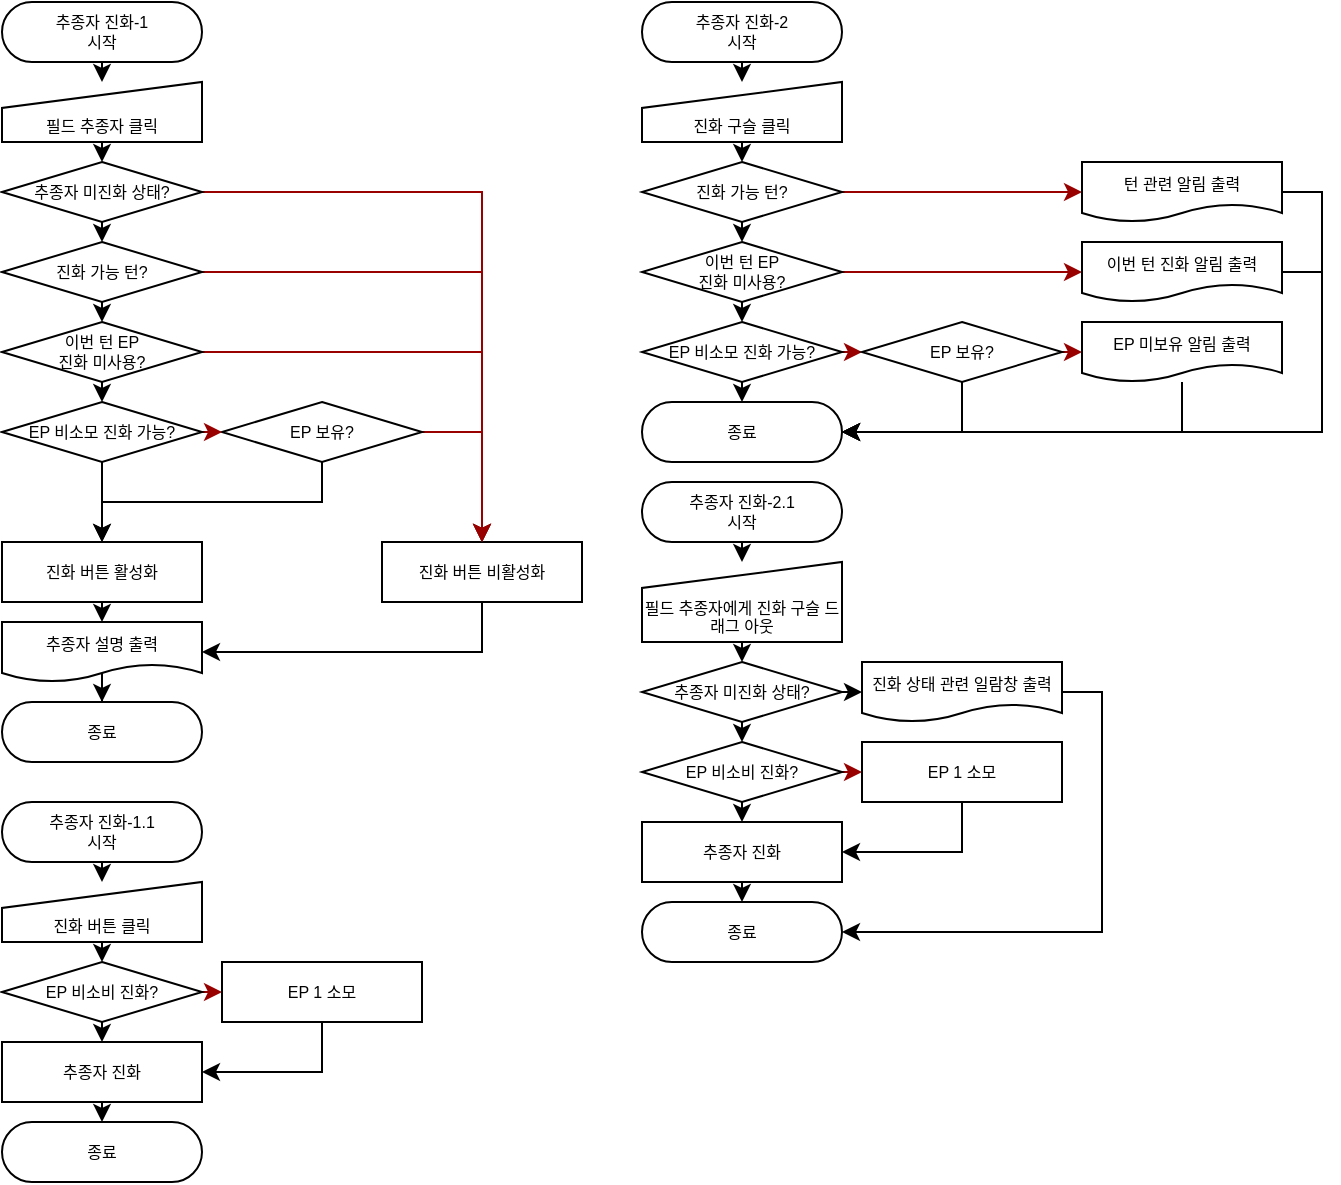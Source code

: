 <mxfile version="26.0.11">
  <diagram name="페이지-1" id="6uYW-KI6z_F9Z6ZDivfH">
    <mxGraphModel dx="393" dy="643" grid="1" gridSize="10" guides="1" tooltips="1" connect="1" arrows="1" fold="1" page="1" pageScale="1" pageWidth="827" pageHeight="1169" math="0" shadow="0">
      <root>
        <mxCell id="0" />
        <mxCell id="1" parent="0" />
        <mxCell id="k6bUnTlYldHakTgohKNd-16" style="edgeStyle=orthogonalEdgeStyle;rounded=0;orthogonalLoop=1;jettySize=auto;html=1;exitX=0.5;exitY=1;exitDx=0;exitDy=0;entryX=0.5;entryY=0;entryDx=0;entryDy=0;" edge="1" parent="1" source="k6bUnTlYldHakTgohKNd-1" target="k6bUnTlYldHakTgohKNd-2">
          <mxGeometry relative="1" as="geometry" />
        </mxCell>
        <mxCell id="k6bUnTlYldHakTgohKNd-1" value="&lt;font&gt;추종자 진화-1&lt;br&gt;시작&lt;/font&gt;" style="rounded=1;arcSize=50;align=center;verticalAlign=middle;whiteSpace=wrap;html=1;strokeWidth=1;fontSize=8;" vertex="1" parent="1">
          <mxGeometry x="80" y="40" width="100" height="30" as="geometry" />
        </mxCell>
        <mxCell id="k6bUnTlYldHakTgohKNd-17" style="edgeStyle=orthogonalEdgeStyle;rounded=0;orthogonalLoop=1;jettySize=auto;html=1;exitX=0.5;exitY=1;exitDx=0;exitDy=0;entryX=0.5;entryY=0;entryDx=0;entryDy=0;" edge="1" parent="1" source="k6bUnTlYldHakTgohKNd-2" target="k6bUnTlYldHakTgohKNd-6">
          <mxGeometry relative="1" as="geometry" />
        </mxCell>
        <mxCell id="k6bUnTlYldHakTgohKNd-2" value="&lt;span&gt;필드 추종자 클릭&lt;/span&gt;" style="shape=manualInput;whiteSpace=wrap;html=1;size=13;verticalAlign=bottom;strokeWidth=1;fontSize=8;" vertex="1" parent="1">
          <mxGeometry x="80" y="80" width="100" height="30" as="geometry" />
        </mxCell>
        <mxCell id="k6bUnTlYldHakTgohKNd-23" style="edgeStyle=orthogonalEdgeStyle;rounded=0;orthogonalLoop=1;jettySize=auto;html=1;" edge="1" parent="1" source="k6bUnTlYldHakTgohKNd-4" target="k6bUnTlYldHakTgohKNd-19">
          <mxGeometry relative="1" as="geometry" />
        </mxCell>
        <mxCell id="k6bUnTlYldHakTgohKNd-4" value="&lt;span&gt;추종자 설명 출력&lt;/span&gt;" style="shape=document;whiteSpace=wrap;html=1;boundedLbl=1;strokeWidth=1;fontSize=8;" vertex="1" parent="1">
          <mxGeometry x="80" y="350" width="100" height="30" as="geometry" />
        </mxCell>
        <mxCell id="k6bUnTlYldHakTgohKNd-39" style="edgeStyle=orthogonalEdgeStyle;rounded=0;orthogonalLoop=1;jettySize=auto;html=1;exitX=0.5;exitY=1;exitDx=0;exitDy=0;entryX=0.5;entryY=0;entryDx=0;entryDy=0;" edge="1" parent="1" source="k6bUnTlYldHakTgohKNd-5" target="k6bUnTlYldHakTgohKNd-36">
          <mxGeometry relative="1" as="geometry" />
        </mxCell>
        <mxCell id="k6bUnTlYldHakTgohKNd-5" value="&lt;span&gt;진화 버튼 클릭&lt;/span&gt;" style="shape=manualInput;whiteSpace=wrap;html=1;size=13;verticalAlign=bottom;strokeWidth=1;fontSize=8;" vertex="1" parent="1">
          <mxGeometry x="80" y="480" width="100" height="30" as="geometry" />
        </mxCell>
        <mxCell id="k6bUnTlYldHakTgohKNd-18" style="edgeStyle=orthogonalEdgeStyle;rounded=0;orthogonalLoop=1;jettySize=auto;html=1;exitX=0.5;exitY=1;exitDx=0;exitDy=0;entryX=0.5;entryY=0;entryDx=0;entryDy=0;" edge="1" parent="1" source="k6bUnTlYldHakTgohKNd-6" target="k6bUnTlYldHakTgohKNd-10">
          <mxGeometry relative="1" as="geometry" />
        </mxCell>
        <mxCell id="k6bUnTlYldHakTgohKNd-58" style="edgeStyle=orthogonalEdgeStyle;rounded=0;orthogonalLoop=1;jettySize=auto;html=1;exitX=1;exitY=0.5;exitDx=0;exitDy=0;strokeColor=#990000;entryX=0.5;entryY=0;entryDx=0;entryDy=0;" edge="1" parent="1" source="k6bUnTlYldHakTgohKNd-6" target="k6bUnTlYldHakTgohKNd-7">
          <mxGeometry relative="1" as="geometry">
            <mxPoint x="340" y="310" as="targetPoint" />
          </mxGeometry>
        </mxCell>
        <mxCell id="k6bUnTlYldHakTgohKNd-6" value="&lt;span&gt;추종자 미진화 상태?&lt;/span&gt;" style="rhombus;whiteSpace=wrap;html=1;strokeWidth=1;fontSize=8;" vertex="1" parent="1">
          <mxGeometry x="80" y="120" width="100" height="30" as="geometry" />
        </mxCell>
        <mxCell id="k6bUnTlYldHakTgohKNd-24" style="edgeStyle=orthogonalEdgeStyle;rounded=0;orthogonalLoop=1;jettySize=auto;html=1;exitX=0.5;exitY=1;exitDx=0;exitDy=0;entryX=1;entryY=0.5;entryDx=0;entryDy=0;" edge="1" parent="1" source="k6bUnTlYldHakTgohKNd-7" target="k6bUnTlYldHakTgohKNd-4">
          <mxGeometry relative="1" as="geometry" />
        </mxCell>
        <mxCell id="k6bUnTlYldHakTgohKNd-7" value="&lt;span&gt;진화 버튼 비활성화&lt;/span&gt;" style="rounded=1;arcSize=0;align=center;verticalAlign=middle;whiteSpace=wrap;html=1;strokeWidth=1;fontSize=8;" vertex="1" parent="1">
          <mxGeometry x="270" y="310" width="100" height="30" as="geometry" />
        </mxCell>
        <mxCell id="k6bUnTlYldHakTgohKNd-22" style="edgeStyle=orthogonalEdgeStyle;rounded=0;orthogonalLoop=1;jettySize=auto;html=1;exitX=0.5;exitY=1;exitDx=0;exitDy=0;entryX=0.5;entryY=0;entryDx=0;entryDy=0;" edge="1" parent="1" source="k6bUnTlYldHakTgohKNd-9" target="k6bUnTlYldHakTgohKNd-4">
          <mxGeometry relative="1" as="geometry" />
        </mxCell>
        <mxCell id="k6bUnTlYldHakTgohKNd-9" value="&lt;span&gt;진화 버튼 활성화&lt;/span&gt;" style="rounded=1;arcSize=0;align=center;verticalAlign=middle;whiteSpace=wrap;html=1;strokeWidth=1;fontSize=8;" vertex="1" parent="1">
          <mxGeometry x="80" y="310" width="100" height="30" as="geometry" />
        </mxCell>
        <mxCell id="k6bUnTlYldHakTgohKNd-49" style="edgeStyle=orthogonalEdgeStyle;rounded=0;orthogonalLoop=1;jettySize=auto;html=1;exitX=0.5;exitY=1;exitDx=0;exitDy=0;entryX=0.5;entryY=0;entryDx=0;entryDy=0;" edge="1" parent="1" source="k6bUnTlYldHakTgohKNd-10" target="k6bUnTlYldHakTgohKNd-14">
          <mxGeometry relative="1" as="geometry" />
        </mxCell>
        <mxCell id="k6bUnTlYldHakTgohKNd-57" style="edgeStyle=orthogonalEdgeStyle;rounded=0;orthogonalLoop=1;jettySize=auto;html=1;exitX=1;exitY=0.5;exitDx=0;exitDy=0;entryX=0.5;entryY=0;entryDx=0;entryDy=0;strokeColor=#990000;" edge="1" parent="1" source="k6bUnTlYldHakTgohKNd-10" target="k6bUnTlYldHakTgohKNd-7">
          <mxGeometry relative="1" as="geometry" />
        </mxCell>
        <mxCell id="k6bUnTlYldHakTgohKNd-10" value="&lt;span&gt;진화 가능 턴?&lt;/span&gt;" style="rhombus;whiteSpace=wrap;html=1;strokeWidth=1;fontSize=8;" vertex="1" parent="1">
          <mxGeometry x="80" y="160" width="100" height="30" as="geometry" />
        </mxCell>
        <mxCell id="k6bUnTlYldHakTgohKNd-54" style="edgeStyle=orthogonalEdgeStyle;rounded=0;orthogonalLoop=1;jettySize=auto;html=1;exitX=0.5;exitY=1;exitDx=0;exitDy=0;entryX=0.5;entryY=0;entryDx=0;entryDy=0;" edge="1" parent="1" source="k6bUnTlYldHakTgohKNd-12" target="k6bUnTlYldHakTgohKNd-9">
          <mxGeometry relative="1" as="geometry" />
        </mxCell>
        <mxCell id="k6bUnTlYldHakTgohKNd-55" style="edgeStyle=orthogonalEdgeStyle;rounded=0;orthogonalLoop=1;jettySize=auto;html=1;exitX=1;exitY=0.5;exitDx=0;exitDy=0;entryX=0.5;entryY=0;entryDx=0;entryDy=0;strokeColor=#990000;" edge="1" parent="1" source="k6bUnTlYldHakTgohKNd-12" target="k6bUnTlYldHakTgohKNd-7">
          <mxGeometry relative="1" as="geometry" />
        </mxCell>
        <mxCell id="k6bUnTlYldHakTgohKNd-12" value="&lt;span&gt;EP 보유?&lt;/span&gt;" style="rhombus;whiteSpace=wrap;html=1;strokeWidth=1;fontSize=8;" vertex="1" parent="1">
          <mxGeometry x="190" y="240" width="100" height="30" as="geometry" />
        </mxCell>
        <mxCell id="k6bUnTlYldHakTgohKNd-21" style="edgeStyle=orthogonalEdgeStyle;rounded=0;orthogonalLoop=1;jettySize=auto;html=1;exitX=0.5;exitY=1;exitDx=0;exitDy=0;entryX=0.5;entryY=0;entryDx=0;entryDy=0;" edge="1" parent="1" source="k6bUnTlYldHakTgohKNd-14" target="k6bUnTlYldHakTgohKNd-37">
          <mxGeometry relative="1" as="geometry" />
        </mxCell>
        <mxCell id="k6bUnTlYldHakTgohKNd-56" style="edgeStyle=orthogonalEdgeStyle;rounded=0;orthogonalLoop=1;jettySize=auto;html=1;exitX=1;exitY=0.5;exitDx=0;exitDy=0;entryX=0.5;entryY=0;entryDx=0;entryDy=0;strokeColor=#990000;" edge="1" parent="1" source="k6bUnTlYldHakTgohKNd-14" target="k6bUnTlYldHakTgohKNd-7">
          <mxGeometry relative="1" as="geometry" />
        </mxCell>
        <mxCell id="k6bUnTlYldHakTgohKNd-14" value="&lt;span&gt;이번 턴 EP&lt;/span&gt;&lt;div&gt;&lt;span&gt;진화 미사용?&lt;/span&gt;&lt;/div&gt;" style="rhombus;whiteSpace=wrap;html=1;strokeWidth=1;fontSize=8;" vertex="1" parent="1">
          <mxGeometry x="80" y="200" width="100" height="30" as="geometry" />
        </mxCell>
        <mxCell id="k6bUnTlYldHakTgohKNd-19" value="종료" style="rounded=1;arcSize=50;align=center;verticalAlign=middle;whiteSpace=wrap;html=1;strokeWidth=1;fontSize=8;" vertex="1" parent="1">
          <mxGeometry x="80" y="390" width="100" height="30" as="geometry" />
        </mxCell>
        <mxCell id="k6bUnTlYldHakTgohKNd-79" style="edgeStyle=orthogonalEdgeStyle;rounded=0;orthogonalLoop=1;jettySize=auto;html=1;exitX=0.5;exitY=1;exitDx=0;exitDy=0;entryX=0.5;entryY=0;entryDx=0;entryDy=0;" edge="1" parent="1" source="k6bUnTlYldHakTgohKNd-29" target="k6bUnTlYldHakTgohKNd-30">
          <mxGeometry relative="1" as="geometry" />
        </mxCell>
        <mxCell id="k6bUnTlYldHakTgohKNd-29" value="&lt;font&gt;추종자 진화-2&lt;br&gt;시작&lt;/font&gt;" style="rounded=1;arcSize=50;align=center;verticalAlign=middle;whiteSpace=wrap;html=1;strokeWidth=1;fontSize=8;" vertex="1" parent="1">
          <mxGeometry x="400" y="40" width="100" height="30" as="geometry" />
        </mxCell>
        <mxCell id="k6bUnTlYldHakTgohKNd-62" style="edgeStyle=orthogonalEdgeStyle;rounded=0;orthogonalLoop=1;jettySize=auto;html=1;exitX=0.5;exitY=1;exitDx=0;exitDy=0;entryX=0.5;entryY=0;entryDx=0;entryDy=0;" edge="1" parent="1" source="k6bUnTlYldHakTgohKNd-30" target="k6bUnTlYldHakTgohKNd-59">
          <mxGeometry relative="1" as="geometry" />
        </mxCell>
        <mxCell id="k6bUnTlYldHakTgohKNd-30" value="진화 구슬 클릭" style="shape=manualInput;whiteSpace=wrap;html=1;size=13;verticalAlign=bottom;strokeWidth=1;fontSize=8;" vertex="1" parent="1">
          <mxGeometry x="400" y="80" width="100" height="30" as="geometry" />
        </mxCell>
        <mxCell id="k6bUnTlYldHakTgohKNd-32" style="edgeStyle=orthogonalEdgeStyle;rounded=0;orthogonalLoop=1;jettySize=auto;html=1;exitX=0.5;exitY=1;exitDx=0;exitDy=0;entryX=0.5;entryY=0;entryDx=0;entryDy=0;" edge="1" parent="1" source="k6bUnTlYldHakTgohKNd-31" target="k6bUnTlYldHakTgohKNd-5">
          <mxGeometry relative="1" as="geometry" />
        </mxCell>
        <mxCell id="k6bUnTlYldHakTgohKNd-31" value="&lt;font&gt;추종자 진화-1.1&lt;br&gt;시작&lt;/font&gt;" style="rounded=1;arcSize=50;align=center;verticalAlign=middle;whiteSpace=wrap;html=1;strokeWidth=1;fontSize=8;" vertex="1" parent="1">
          <mxGeometry x="80" y="440" width="100" height="30" as="geometry" />
        </mxCell>
        <mxCell id="k6bUnTlYldHakTgohKNd-48" style="edgeStyle=orthogonalEdgeStyle;rounded=0;orthogonalLoop=1;jettySize=auto;html=1;exitX=0.5;exitY=1;exitDx=0;exitDy=0;entryX=0.5;entryY=0;entryDx=0;entryDy=0;" edge="1" parent="1" source="k6bUnTlYldHakTgohKNd-35" target="k6bUnTlYldHakTgohKNd-47">
          <mxGeometry relative="1" as="geometry" />
        </mxCell>
        <mxCell id="k6bUnTlYldHakTgohKNd-35" value="추종자 진화" style="rounded=1;arcSize=0;align=center;verticalAlign=middle;whiteSpace=wrap;html=1;strokeWidth=1;fontSize=8;" vertex="1" parent="1">
          <mxGeometry x="80" y="560" width="100" height="30" as="geometry" />
        </mxCell>
        <mxCell id="k6bUnTlYldHakTgohKNd-40" style="edgeStyle=orthogonalEdgeStyle;rounded=0;orthogonalLoop=1;jettySize=auto;html=1;exitX=0.5;exitY=1;exitDx=0;exitDy=0;entryX=0.5;entryY=0;entryDx=0;entryDy=0;" edge="1" parent="1" source="k6bUnTlYldHakTgohKNd-36" target="k6bUnTlYldHakTgohKNd-35">
          <mxGeometry relative="1" as="geometry" />
        </mxCell>
        <mxCell id="k6bUnTlYldHakTgohKNd-41" style="edgeStyle=orthogonalEdgeStyle;rounded=0;orthogonalLoop=1;jettySize=auto;html=1;exitX=1;exitY=0.5;exitDx=0;exitDy=0;entryX=0;entryY=0.5;entryDx=0;entryDy=0;strokeColor=#990000;" edge="1" parent="1" source="k6bUnTlYldHakTgohKNd-36" target="k6bUnTlYldHakTgohKNd-38">
          <mxGeometry relative="1" as="geometry" />
        </mxCell>
        <mxCell id="k6bUnTlYldHakTgohKNd-36" value="&lt;span&gt;EP 비소비 진화?&lt;/span&gt;" style="rhombus;whiteSpace=wrap;html=1;strokeWidth=1;fontSize=8;" vertex="1" parent="1">
          <mxGeometry x="80" y="520" width="100" height="30" as="geometry" />
        </mxCell>
        <mxCell id="k6bUnTlYldHakTgohKNd-52" style="edgeStyle=orthogonalEdgeStyle;rounded=0;orthogonalLoop=1;jettySize=auto;html=1;exitX=1;exitY=0.5;exitDx=0;exitDy=0;entryX=0;entryY=0.5;entryDx=0;entryDy=0;strokeColor=#990000;" edge="1" parent="1" source="k6bUnTlYldHakTgohKNd-37" target="k6bUnTlYldHakTgohKNd-12">
          <mxGeometry relative="1" as="geometry" />
        </mxCell>
        <mxCell id="k6bUnTlYldHakTgohKNd-53" style="edgeStyle=orthogonalEdgeStyle;rounded=0;orthogonalLoop=1;jettySize=auto;html=1;exitX=0.5;exitY=1;exitDx=0;exitDy=0;entryX=0.5;entryY=0;entryDx=0;entryDy=0;" edge="1" parent="1" source="k6bUnTlYldHakTgohKNd-37" target="k6bUnTlYldHakTgohKNd-9">
          <mxGeometry relative="1" as="geometry" />
        </mxCell>
        <mxCell id="k6bUnTlYldHakTgohKNd-37" value="&lt;span&gt;EP 비소모 진화 가능?&lt;/span&gt;" style="rhombus;whiteSpace=wrap;html=1;strokeWidth=1;fontSize=8;" vertex="1" parent="1">
          <mxGeometry x="80" y="240" width="100" height="30" as="geometry" />
        </mxCell>
        <mxCell id="k6bUnTlYldHakTgohKNd-42" style="edgeStyle=orthogonalEdgeStyle;rounded=0;orthogonalLoop=1;jettySize=auto;html=1;exitX=0.5;exitY=1;exitDx=0;exitDy=0;entryX=1;entryY=0.5;entryDx=0;entryDy=0;" edge="1" parent="1" source="k6bUnTlYldHakTgohKNd-38" target="k6bUnTlYldHakTgohKNd-35">
          <mxGeometry relative="1" as="geometry" />
        </mxCell>
        <mxCell id="k6bUnTlYldHakTgohKNd-38" value="EP 1 소모" style="rounded=1;arcSize=0;align=center;verticalAlign=middle;whiteSpace=wrap;html=1;strokeWidth=1;fontSize=8;" vertex="1" parent="1">
          <mxGeometry x="190" y="520" width="100" height="30" as="geometry" />
        </mxCell>
        <mxCell id="k6bUnTlYldHakTgohKNd-47" value="종료" style="rounded=1;arcSize=50;align=center;verticalAlign=middle;whiteSpace=wrap;html=1;strokeWidth=1;fontSize=8;" vertex="1" parent="1">
          <mxGeometry x="80" y="600" width="100" height="30" as="geometry" />
        </mxCell>
        <mxCell id="k6bUnTlYldHakTgohKNd-63" style="edgeStyle=orthogonalEdgeStyle;rounded=0;orthogonalLoop=1;jettySize=auto;html=1;exitX=0.5;exitY=1;exitDx=0;exitDy=0;entryX=0.5;entryY=0;entryDx=0;entryDy=0;" edge="1" parent="1" source="k6bUnTlYldHakTgohKNd-59" target="k6bUnTlYldHakTgohKNd-60">
          <mxGeometry relative="1" as="geometry" />
        </mxCell>
        <mxCell id="k6bUnTlYldHakTgohKNd-73" style="edgeStyle=orthogonalEdgeStyle;rounded=0;orthogonalLoop=1;jettySize=auto;html=1;exitX=1;exitY=0.5;exitDx=0;exitDy=0;entryX=0;entryY=0.5;entryDx=0;entryDy=0;strokeColor=#990000;" edge="1" parent="1" source="k6bUnTlYldHakTgohKNd-59" target="k6bUnTlYldHakTgohKNd-70">
          <mxGeometry relative="1" as="geometry" />
        </mxCell>
        <mxCell id="k6bUnTlYldHakTgohKNd-59" value="&lt;span&gt;진화 가능 턴?&lt;/span&gt;" style="rhombus;whiteSpace=wrap;html=1;strokeWidth=1;fontSize=8;" vertex="1" parent="1">
          <mxGeometry x="400" y="120" width="100" height="30" as="geometry" />
        </mxCell>
        <mxCell id="k6bUnTlYldHakTgohKNd-64" style="edgeStyle=orthogonalEdgeStyle;rounded=0;orthogonalLoop=1;jettySize=auto;html=1;exitX=0.5;exitY=1;exitDx=0;exitDy=0;entryX=0.5;entryY=0;entryDx=0;entryDy=0;" edge="1" parent="1" source="k6bUnTlYldHakTgohKNd-60" target="k6bUnTlYldHakTgohKNd-61">
          <mxGeometry relative="1" as="geometry" />
        </mxCell>
        <mxCell id="k6bUnTlYldHakTgohKNd-74" style="edgeStyle=orthogonalEdgeStyle;rounded=0;orthogonalLoop=1;jettySize=auto;html=1;exitX=1;exitY=0.5;exitDx=0;exitDy=0;entryX=0;entryY=0.5;entryDx=0;entryDy=0;strokeColor=#990000;" edge="1" parent="1" source="k6bUnTlYldHakTgohKNd-60" target="k6bUnTlYldHakTgohKNd-71">
          <mxGeometry relative="1" as="geometry" />
        </mxCell>
        <mxCell id="k6bUnTlYldHakTgohKNd-60" value="&lt;span&gt;이번 턴 EP&lt;/span&gt;&lt;div&gt;&lt;span&gt;진화 미사용?&lt;/span&gt;&lt;/div&gt;" style="rhombus;whiteSpace=wrap;html=1;strokeWidth=1;fontSize=8;" vertex="1" parent="1">
          <mxGeometry x="400" y="160" width="100" height="30" as="geometry" />
        </mxCell>
        <mxCell id="k6bUnTlYldHakTgohKNd-66" style="edgeStyle=orthogonalEdgeStyle;rounded=0;orthogonalLoop=1;jettySize=auto;html=1;exitX=1;exitY=0.5;exitDx=0;exitDy=0;entryX=0;entryY=0.5;entryDx=0;entryDy=0;strokeColor=#990000;" edge="1" parent="1" source="k6bUnTlYldHakTgohKNd-61" target="k6bUnTlYldHakTgohKNd-65">
          <mxGeometry relative="1" as="geometry" />
        </mxCell>
        <mxCell id="k6bUnTlYldHakTgohKNd-68" style="edgeStyle=orthogonalEdgeStyle;rounded=0;orthogonalLoop=1;jettySize=auto;html=1;exitX=0.5;exitY=1;exitDx=0;exitDy=0;entryX=0.5;entryY=0;entryDx=0;entryDy=0;" edge="1" parent="1" source="k6bUnTlYldHakTgohKNd-61" target="k6bUnTlYldHakTgohKNd-67">
          <mxGeometry relative="1" as="geometry" />
        </mxCell>
        <mxCell id="k6bUnTlYldHakTgohKNd-61" value="&lt;span&gt;EP 비소모 진화 가능?&lt;/span&gt;" style="rhombus;whiteSpace=wrap;html=1;strokeWidth=1;fontSize=8;" vertex="1" parent="1">
          <mxGeometry x="400" y="200" width="100" height="30" as="geometry" />
        </mxCell>
        <mxCell id="k6bUnTlYldHakTgohKNd-69" style="edgeStyle=orthogonalEdgeStyle;rounded=0;orthogonalLoop=1;jettySize=auto;html=1;exitX=0.5;exitY=1;exitDx=0;exitDy=0;entryX=1;entryY=0.5;entryDx=0;entryDy=0;" edge="1" parent="1" source="k6bUnTlYldHakTgohKNd-65" target="k6bUnTlYldHakTgohKNd-67">
          <mxGeometry relative="1" as="geometry" />
        </mxCell>
        <mxCell id="k6bUnTlYldHakTgohKNd-75" style="edgeStyle=orthogonalEdgeStyle;rounded=0;orthogonalLoop=1;jettySize=auto;html=1;exitX=1;exitY=0.5;exitDx=0;exitDy=0;entryX=0;entryY=0.5;entryDx=0;entryDy=0;strokeColor=#990000;" edge="1" parent="1" source="k6bUnTlYldHakTgohKNd-65" target="k6bUnTlYldHakTgohKNd-72">
          <mxGeometry relative="1" as="geometry" />
        </mxCell>
        <mxCell id="k6bUnTlYldHakTgohKNd-65" value="&lt;span&gt;EP 보유?&lt;/span&gt;" style="rhombus;whiteSpace=wrap;html=1;strokeWidth=1;fontSize=8;" vertex="1" parent="1">
          <mxGeometry x="510" y="200" width="100" height="30" as="geometry" />
        </mxCell>
        <mxCell id="k6bUnTlYldHakTgohKNd-67" value="종료" style="rounded=1;arcSize=50;align=center;verticalAlign=middle;whiteSpace=wrap;html=1;strokeWidth=1;fontSize=8;" vertex="1" parent="1">
          <mxGeometry x="400" y="240" width="100" height="30" as="geometry" />
        </mxCell>
        <mxCell id="k6bUnTlYldHakTgohKNd-78" style="edgeStyle=orthogonalEdgeStyle;rounded=0;orthogonalLoop=1;jettySize=auto;html=1;exitX=1;exitY=0.5;exitDx=0;exitDy=0;entryX=1;entryY=0.5;entryDx=0;entryDy=0;" edge="1" parent="1" source="k6bUnTlYldHakTgohKNd-70" target="k6bUnTlYldHakTgohKNd-67">
          <mxGeometry relative="1" as="geometry" />
        </mxCell>
        <mxCell id="k6bUnTlYldHakTgohKNd-70" value="턴 관련 알림 출력" style="shape=document;whiteSpace=wrap;html=1;boundedLbl=1;strokeWidth=1;fontSize=8;" vertex="1" parent="1">
          <mxGeometry x="620" y="120" width="100" height="30" as="geometry" />
        </mxCell>
        <mxCell id="k6bUnTlYldHakTgohKNd-77" style="edgeStyle=orthogonalEdgeStyle;rounded=0;orthogonalLoop=1;jettySize=auto;html=1;exitX=1;exitY=0.5;exitDx=0;exitDy=0;entryX=1;entryY=0.5;entryDx=0;entryDy=0;" edge="1" parent="1" source="k6bUnTlYldHakTgohKNd-71" target="k6bUnTlYldHakTgohKNd-67">
          <mxGeometry relative="1" as="geometry" />
        </mxCell>
        <mxCell id="k6bUnTlYldHakTgohKNd-71" value="이번 턴 진화 알림 출력" style="shape=document;whiteSpace=wrap;html=1;boundedLbl=1;strokeWidth=1;fontSize=8;" vertex="1" parent="1">
          <mxGeometry x="620" y="160" width="100" height="30" as="geometry" />
        </mxCell>
        <mxCell id="k6bUnTlYldHakTgohKNd-76" style="edgeStyle=orthogonalEdgeStyle;rounded=0;orthogonalLoop=1;jettySize=auto;html=1;entryX=1;entryY=0.5;entryDx=0;entryDy=0;" edge="1" parent="1" source="k6bUnTlYldHakTgohKNd-72" target="k6bUnTlYldHakTgohKNd-67">
          <mxGeometry relative="1" as="geometry">
            <Array as="points">
              <mxPoint x="670" y="255" />
            </Array>
          </mxGeometry>
        </mxCell>
        <mxCell id="k6bUnTlYldHakTgohKNd-72" value="EP 미보유 알림 출력" style="shape=document;whiteSpace=wrap;html=1;boundedLbl=1;strokeWidth=1;fontSize=8;" vertex="1" parent="1">
          <mxGeometry x="620" y="200" width="100" height="30" as="geometry" />
        </mxCell>
        <mxCell id="k6bUnTlYldHakTgohKNd-82" style="edgeStyle=orthogonalEdgeStyle;rounded=0;orthogonalLoop=1;jettySize=auto;html=1;exitX=0.5;exitY=1;exitDx=0;exitDy=0;entryX=0.5;entryY=0;entryDx=0;entryDy=0;" edge="1" parent="1" source="k6bUnTlYldHakTgohKNd-80" target="k6bUnTlYldHakTgohKNd-81">
          <mxGeometry relative="1" as="geometry" />
        </mxCell>
        <mxCell id="k6bUnTlYldHakTgohKNd-80" value="&lt;font&gt;추종자 진화-2.1&lt;br&gt;시작&lt;/font&gt;" style="rounded=1;arcSize=50;align=center;verticalAlign=middle;whiteSpace=wrap;html=1;strokeWidth=1;fontSize=8;" vertex="1" parent="1">
          <mxGeometry x="400" y="280" width="100" height="30" as="geometry" />
        </mxCell>
        <mxCell id="k6bUnTlYldHakTgohKNd-91" style="edgeStyle=orthogonalEdgeStyle;rounded=0;orthogonalLoop=1;jettySize=auto;html=1;exitX=0.5;exitY=1;exitDx=0;exitDy=0;entryX=0.5;entryY=0;entryDx=0;entryDy=0;" edge="1" parent="1" source="k6bUnTlYldHakTgohKNd-81" target="k6bUnTlYldHakTgohKNd-83">
          <mxGeometry relative="1" as="geometry" />
        </mxCell>
        <mxCell id="k6bUnTlYldHakTgohKNd-81" value="&lt;font&gt;필드 추종자에게 진화 구슬 드래그 아웃&lt;/font&gt;" style="shape=manualInput;whiteSpace=wrap;html=1;size=13;verticalAlign=bottom;strokeWidth=1;fontSize=8;" vertex="1" parent="1">
          <mxGeometry x="400" y="320" width="100" height="40" as="geometry" />
        </mxCell>
        <mxCell id="k6bUnTlYldHakTgohKNd-92" style="edgeStyle=orthogonalEdgeStyle;rounded=0;orthogonalLoop=1;jettySize=auto;html=1;exitX=1;exitY=0.5;exitDx=0;exitDy=0;entryX=0;entryY=0.5;entryDx=0;entryDy=0;" edge="1" parent="1" source="k6bUnTlYldHakTgohKNd-83" target="k6bUnTlYldHakTgohKNd-90">
          <mxGeometry relative="1" as="geometry" />
        </mxCell>
        <mxCell id="k6bUnTlYldHakTgohKNd-93" style="edgeStyle=orthogonalEdgeStyle;rounded=0;orthogonalLoop=1;jettySize=auto;html=1;exitX=0.5;exitY=1;exitDx=0;exitDy=0;entryX=0.5;entryY=0;entryDx=0;entryDy=0;" edge="1" parent="1" source="k6bUnTlYldHakTgohKNd-83" target="k6bUnTlYldHakTgohKNd-87">
          <mxGeometry relative="1" as="geometry" />
        </mxCell>
        <mxCell id="k6bUnTlYldHakTgohKNd-83" value="&lt;span&gt;추종자 미진화 상태?&lt;/span&gt;" style="rhombus;whiteSpace=wrap;html=1;strokeWidth=1;fontSize=8;" vertex="1" parent="1">
          <mxGeometry x="400" y="370" width="100" height="30" as="geometry" />
        </mxCell>
        <mxCell id="k6bUnTlYldHakTgohKNd-95" style="edgeStyle=orthogonalEdgeStyle;rounded=0;orthogonalLoop=1;jettySize=auto;html=1;exitX=0.5;exitY=1;exitDx=0;exitDy=0;entryX=0.5;entryY=0;entryDx=0;entryDy=0;" edge="1" parent="1" source="k6bUnTlYldHakTgohKNd-84" target="k6bUnTlYldHakTgohKNd-94">
          <mxGeometry relative="1" as="geometry" />
        </mxCell>
        <mxCell id="k6bUnTlYldHakTgohKNd-84" value="추종자 진화" style="rounded=1;arcSize=0;align=center;verticalAlign=middle;whiteSpace=wrap;html=1;strokeWidth=1;fontSize=8;" vertex="1" parent="1">
          <mxGeometry x="400" y="450" width="100" height="30" as="geometry" />
        </mxCell>
        <mxCell id="k6bUnTlYldHakTgohKNd-85" style="edgeStyle=orthogonalEdgeStyle;rounded=0;orthogonalLoop=1;jettySize=auto;html=1;exitX=0.5;exitY=1;exitDx=0;exitDy=0;entryX=0.5;entryY=0;entryDx=0;entryDy=0;" edge="1" source="k6bUnTlYldHakTgohKNd-87" target="k6bUnTlYldHakTgohKNd-84" parent="1">
          <mxGeometry relative="1" as="geometry" />
        </mxCell>
        <mxCell id="k6bUnTlYldHakTgohKNd-86" style="edgeStyle=orthogonalEdgeStyle;rounded=0;orthogonalLoop=1;jettySize=auto;html=1;exitX=1;exitY=0.5;exitDx=0;exitDy=0;entryX=0;entryY=0.5;entryDx=0;entryDy=0;strokeColor=#990000;" edge="1" source="k6bUnTlYldHakTgohKNd-87" target="k6bUnTlYldHakTgohKNd-89" parent="1">
          <mxGeometry relative="1" as="geometry" />
        </mxCell>
        <mxCell id="k6bUnTlYldHakTgohKNd-87" value="&lt;span&gt;EP 비소비 진화?&lt;/span&gt;" style="rhombus;whiteSpace=wrap;html=1;strokeWidth=1;fontSize=8;" vertex="1" parent="1">
          <mxGeometry x="400" y="410" width="100" height="30" as="geometry" />
        </mxCell>
        <mxCell id="k6bUnTlYldHakTgohKNd-88" style="edgeStyle=orthogonalEdgeStyle;rounded=0;orthogonalLoop=1;jettySize=auto;html=1;exitX=0.5;exitY=1;exitDx=0;exitDy=0;entryX=1;entryY=0.5;entryDx=0;entryDy=0;" edge="1" source="k6bUnTlYldHakTgohKNd-89" target="k6bUnTlYldHakTgohKNd-84" parent="1">
          <mxGeometry relative="1" as="geometry" />
        </mxCell>
        <mxCell id="k6bUnTlYldHakTgohKNd-89" value="EP 1 소모" style="rounded=1;arcSize=0;align=center;verticalAlign=middle;whiteSpace=wrap;html=1;strokeWidth=1;fontSize=8;" vertex="1" parent="1">
          <mxGeometry x="510" y="410" width="100" height="30" as="geometry" />
        </mxCell>
        <mxCell id="k6bUnTlYldHakTgohKNd-96" style="edgeStyle=orthogonalEdgeStyle;rounded=0;orthogonalLoop=1;jettySize=auto;html=1;exitX=1;exitY=0.5;exitDx=0;exitDy=0;entryX=1;entryY=0.5;entryDx=0;entryDy=0;" edge="1" parent="1" source="k6bUnTlYldHakTgohKNd-90" target="k6bUnTlYldHakTgohKNd-94">
          <mxGeometry relative="1" as="geometry" />
        </mxCell>
        <mxCell id="k6bUnTlYldHakTgohKNd-90" value="진화 상태 관련 일람창 출력" style="shape=document;whiteSpace=wrap;html=1;boundedLbl=1;strokeWidth=1;fontSize=8;" vertex="1" parent="1">
          <mxGeometry x="510" y="370" width="100" height="30" as="geometry" />
        </mxCell>
        <mxCell id="k6bUnTlYldHakTgohKNd-94" value="종료" style="rounded=1;arcSize=50;align=center;verticalAlign=middle;whiteSpace=wrap;html=1;strokeWidth=1;fontSize=8;" vertex="1" parent="1">
          <mxGeometry x="400" y="490" width="100" height="30" as="geometry" />
        </mxCell>
      </root>
    </mxGraphModel>
  </diagram>
</mxfile>
